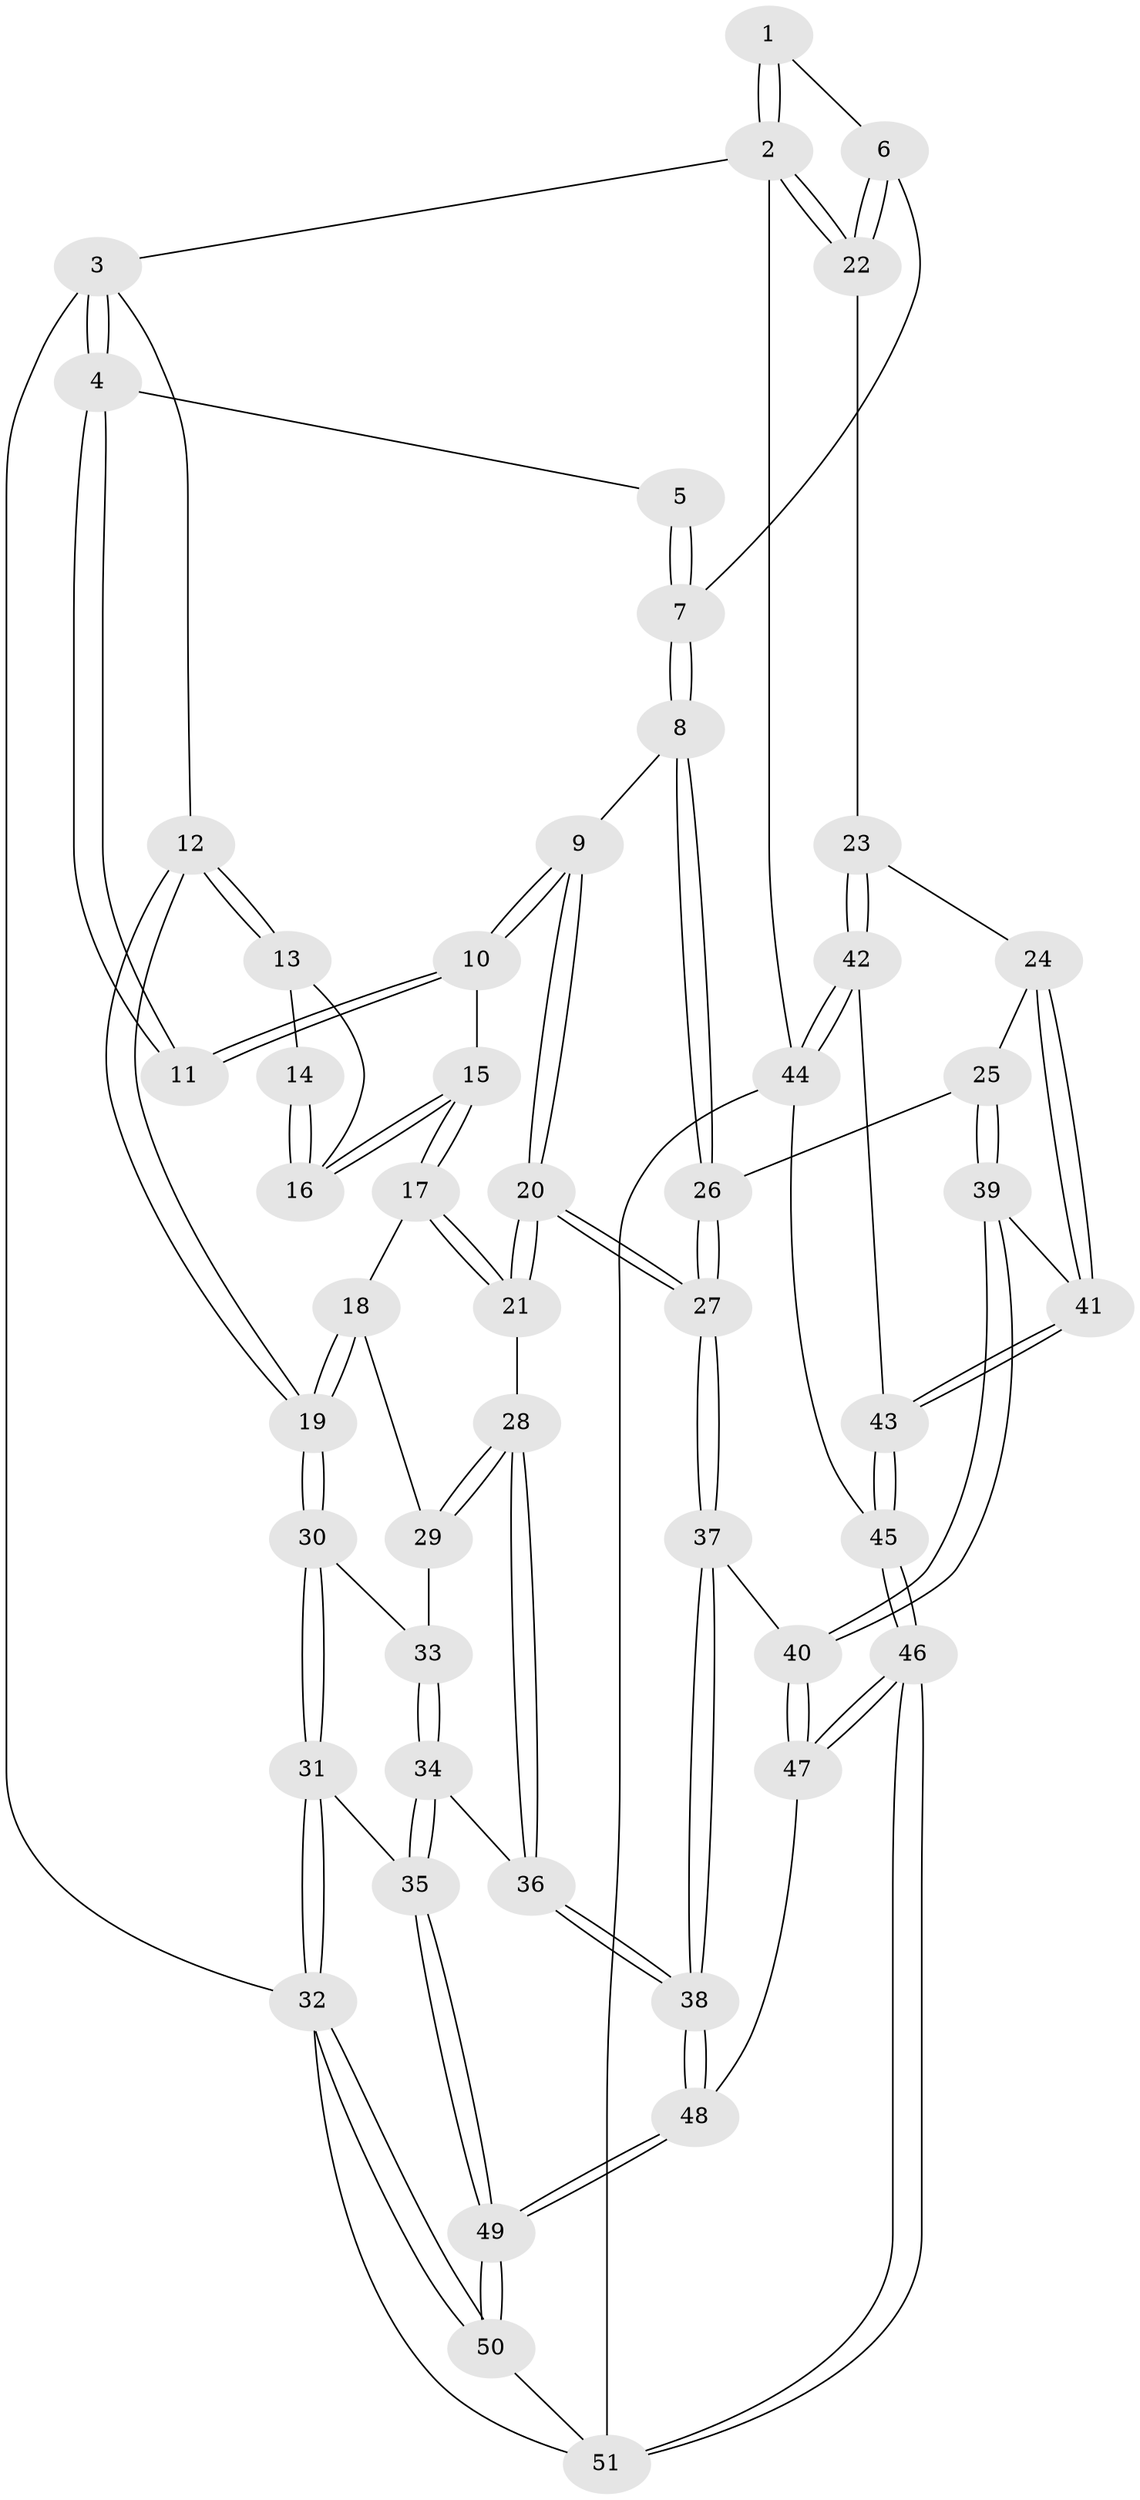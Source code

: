 // coarse degree distribution, {3: 0.2413793103448276, 5: 0.3103448275862069, 6: 0.034482758620689655, 2: 0.034482758620689655, 4: 0.3793103448275862}
// Generated by graph-tools (version 1.1) at 2025/42/03/06/25 10:42:28]
// undirected, 51 vertices, 124 edges
graph export_dot {
graph [start="1"]
  node [color=gray90,style=filled];
  1 [pos="+0.7897989198995878+0"];
  2 [pos="+1+0"];
  3 [pos="+0+0"];
  4 [pos="+0.46229306137361087+0"];
  5 [pos="+0.5356648532569568+0"];
  6 [pos="+0.7647549693902597+0.18333299954746562"];
  7 [pos="+0.6846713861198247+0.1994030215965623"];
  8 [pos="+0.6273175601852706+0.21911869853292676"];
  9 [pos="+0.6111411366219759+0.2205287718431854"];
  10 [pos="+0.4927049745408688+0.11338311314111811"];
  11 [pos="+0.4474285913662801+0.02061353472448223"];
  12 [pos="+0+0"];
  13 [pos="+0.13597425532301283+0.04815547782938229"];
  14 [pos="+0.37680157064540437+0.05414041047705954"];
  15 [pos="+0.3129120756635147+0.2401146458331173"];
  16 [pos="+0.28986650204770414+0.17001263685173038"];
  17 [pos="+0.3045569755933232+0.28744061178818214"];
  18 [pos="+0.24766647776035813+0.2947872569341829"];
  19 [pos="+0+0.10328945199617035"];
  20 [pos="+0.45462695354709587+0.401161181729215"];
  21 [pos="+0.4071887433460001+0.3894714890530894"];
  22 [pos="+1+0.3340348429887289"];
  23 [pos="+1+0.4452690149489632"];
  24 [pos="+1+0.4603724135025021"];
  25 [pos="+0.7495484475062802+0.5181716452109617"];
  26 [pos="+0.7047856854884705+0.5010509917062549"];
  27 [pos="+0.5028592558298766+0.5113178218626763"];
  28 [pos="+0.29918631876032803+0.4663743396068841"];
  29 [pos="+0.17163299042027413+0.419489683544763"];
  30 [pos="+0+0.11103874252264392"];
  31 [pos="+0+0.7475250916217995"];
  32 [pos="+0+1"];
  33 [pos="+0.12027537459303533+0.44358089716563237"];
  34 [pos="+0.11577009022309477+0.682951097190585"];
  35 [pos="+0+0.734350787407052"];
  36 [pos="+0.19439888135265612+0.6920648590588911"];
  37 [pos="+0.4712926819267602+0.6724169021356718"];
  38 [pos="+0.28610281961196543+0.7360546549315982"];
  39 [pos="+0.6863750539695965+0.6907040604526117"];
  40 [pos="+0.5513129841479198+0.730797605470058"];
  41 [pos="+0.7335498063817151+0.7171711341997778"];
  42 [pos="+1+0.5849212952950474"];
  43 [pos="+0.8238510274993696+0.796114941362423"];
  44 [pos="+1+0.899287572498809"];
  45 [pos="+0.797405575804611+0.9123199470492075"];
  46 [pos="+0.6627728312557081+1"];
  47 [pos="+0.6300480551353788+1"];
  48 [pos="+0.30405774535737273+0.8470779401343479"];
  49 [pos="+0.2274810843738722+1"];
  50 [pos="+0.23193613767252536+1"];
  51 [pos="+0.6627651030952681+1"];
  1 -- 2;
  1 -- 2;
  1 -- 6;
  2 -- 3;
  2 -- 22;
  2 -- 22;
  2 -- 44;
  3 -- 4;
  3 -- 4;
  3 -- 12;
  3 -- 32;
  4 -- 5;
  4 -- 11;
  4 -- 11;
  5 -- 7;
  5 -- 7;
  6 -- 7;
  6 -- 22;
  6 -- 22;
  7 -- 8;
  7 -- 8;
  8 -- 9;
  8 -- 26;
  8 -- 26;
  9 -- 10;
  9 -- 10;
  9 -- 20;
  9 -- 20;
  10 -- 11;
  10 -- 11;
  10 -- 15;
  12 -- 13;
  12 -- 13;
  12 -- 19;
  12 -- 19;
  13 -- 14;
  13 -- 16;
  14 -- 16;
  14 -- 16;
  15 -- 16;
  15 -- 16;
  15 -- 17;
  15 -- 17;
  17 -- 18;
  17 -- 21;
  17 -- 21;
  18 -- 19;
  18 -- 19;
  18 -- 29;
  19 -- 30;
  19 -- 30;
  20 -- 21;
  20 -- 21;
  20 -- 27;
  20 -- 27;
  21 -- 28;
  22 -- 23;
  23 -- 24;
  23 -- 42;
  23 -- 42;
  24 -- 25;
  24 -- 41;
  24 -- 41;
  25 -- 26;
  25 -- 39;
  25 -- 39;
  26 -- 27;
  26 -- 27;
  27 -- 37;
  27 -- 37;
  28 -- 29;
  28 -- 29;
  28 -- 36;
  28 -- 36;
  29 -- 33;
  30 -- 31;
  30 -- 31;
  30 -- 33;
  31 -- 32;
  31 -- 32;
  31 -- 35;
  32 -- 50;
  32 -- 50;
  32 -- 51;
  33 -- 34;
  33 -- 34;
  34 -- 35;
  34 -- 35;
  34 -- 36;
  35 -- 49;
  35 -- 49;
  36 -- 38;
  36 -- 38;
  37 -- 38;
  37 -- 38;
  37 -- 40;
  38 -- 48;
  38 -- 48;
  39 -- 40;
  39 -- 40;
  39 -- 41;
  40 -- 47;
  40 -- 47;
  41 -- 43;
  41 -- 43;
  42 -- 43;
  42 -- 44;
  42 -- 44;
  43 -- 45;
  43 -- 45;
  44 -- 45;
  44 -- 51;
  45 -- 46;
  45 -- 46;
  46 -- 47;
  46 -- 47;
  46 -- 51;
  46 -- 51;
  47 -- 48;
  48 -- 49;
  48 -- 49;
  49 -- 50;
  49 -- 50;
  50 -- 51;
}
